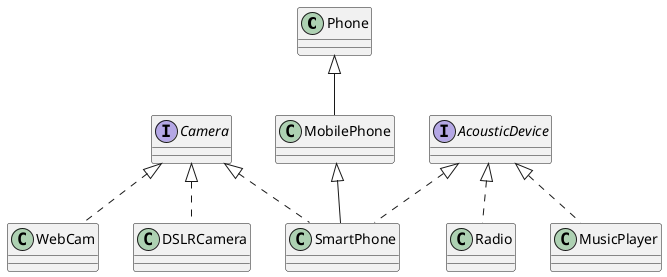 @startuml

class Phone{}
class MobilePhone{}
class SmartPhone{}

interface Camera{}
interface AcousticDevice{}

class MusicPlayer{}
class Radio{}
class DSLRCamera{}
class WebCam{}

Phone <|-- MobilePhone
MobilePhone <|-- SmartPhone

Camera <|.. SmartPhone
Camera <|.. WebCam
Camera <|.. DSLRCamera

AcousticDevice <|.. SmartPhone
AcousticDevice <|.. Radio
AcousticDevice <|.. MusicPlayer

@enduml